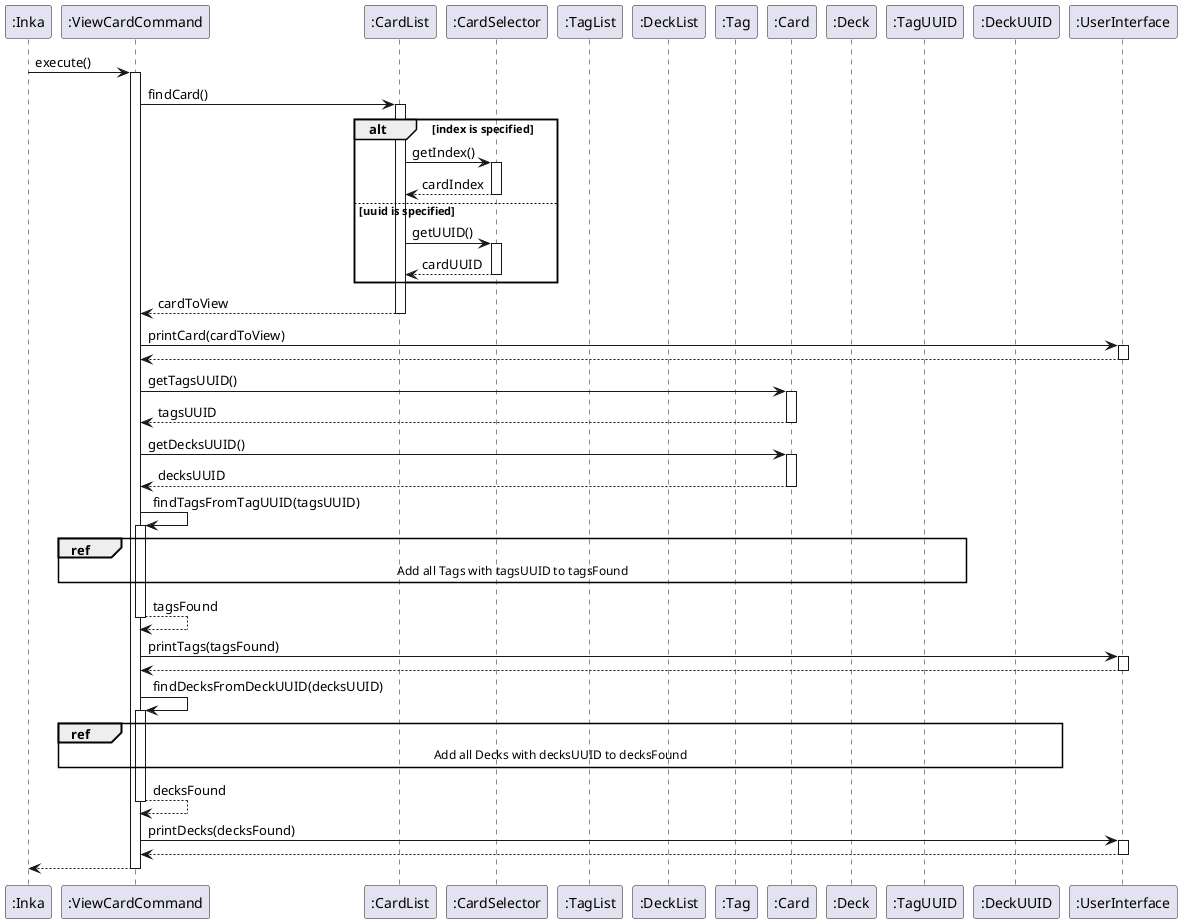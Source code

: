 @startuml CardListSequence

autoactivate on

participant ":Inka" as Inka
participant ":ViewCardCommand" as ViewCardCommand
participant ":CardList" as CardList
participant ":CardSelector" as CardSelector
participant ":TagList" as TagList
participant ":DeckList" as DeckList
participant ":Tag" as Tag
participant ":Card" as Card
participant ":Deck" as Deck
participant ":TagUUID" as TagUUID
participant ":DeckUUID" as DeckUUID
participant ":UserInterface" as UserInterface
'participant ":CardKeywordParser" as CardKeywordParser

'Inka -> CardKeywordParser : parseCommand()
'
'Create CardSelector
'CardKeywordParser -> CardSelector : create cardSelector to identify card
'return cardSelector
'
'Create ViewCardCommand
'CardKeywordParser -> ViewCardCommand : ViewCardCommand()
'return
'return ViewCardCommand

Inka -> ViewCardCommand : execute()
ViewCardCommand -> CardList : findCard()

alt index is specified
CardList -> CardSelector : getIndex()
return cardIndex
else uuid is specified
CardList -> CardSelector : getUUID()
return cardUUID
end
return cardToView

ViewCardCommand -> UserInterface : printCard(cardToView)
return


ViewCardCommand -> Card : getTagsUUID()
return tagsUUID
ViewCardCommand -> Card : getDecksUUID()
return decksUUID

ViewCardCommand -> ViewCardCommand : findTagsFromTagUUID(tagsUUID)

ref over ViewCardCommand, TagList, TagUUID
Add all Tags with tagsUUID to tagsFound
end ref

'loop current uuid of tagsUUID != null
'
'  ViewCardCommand -> TagList : TagList()
'  return tagsFound
'  ViewCardCommand -> TagList : getTags()
'  return allTags
'  loop current uuid of allTags != null
'      ViewCardCommand -> TagUUID : equals()
'      return isUUIDEqual
'      alt isUUIDEqual
'       ViewCardCommand -> TagList : addTag()
'       return
'      end
'  end loop
'end loop
return tagsFound

ViewCardCommand -> UserInterface : printTags(tagsFound)
return


ViewCardCommand -> ViewCardCommand : findDecksFromDeckUUID(decksUUID)

ref over ViewCardCommand, DeckUUID, DeckList
Add all Decks with decksUUID to decksFound
end ref

return decksFound

ViewCardCommand -> UserInterface : printDecks(decksFound)
return

return

@enduml
